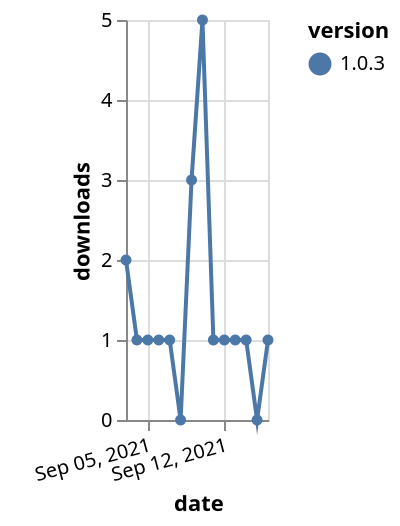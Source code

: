 {"$schema": "https://vega.github.io/schema/vega-lite/v5.json", "description": "A simple bar chart with embedded data.", "data": {"values": [{"date": "2021-09-03", "total": 603, "delta": 2, "version": "1.0.3"}, {"date": "2021-09-04", "total": 604, "delta": 1, "version": "1.0.3"}, {"date": "2021-09-05", "total": 605, "delta": 1, "version": "1.0.3"}, {"date": "2021-09-06", "total": 606, "delta": 1, "version": "1.0.3"}, {"date": "2021-09-07", "total": 607, "delta": 1, "version": "1.0.3"}, {"date": "2021-09-08", "total": 607, "delta": 0, "version": "1.0.3"}, {"date": "2021-09-09", "total": 610, "delta": 3, "version": "1.0.3"}, {"date": "2021-09-10", "total": 615, "delta": 5, "version": "1.0.3"}, {"date": "2021-09-11", "total": 616, "delta": 1, "version": "1.0.3"}, {"date": "2021-09-12", "total": 617, "delta": 1, "version": "1.0.3"}, {"date": "2021-09-13", "total": 618, "delta": 1, "version": "1.0.3"}, {"date": "2021-09-14", "total": 619, "delta": 1, "version": "1.0.3"}, {"date": "2021-09-15", "total": 619, "delta": 0, "version": "1.0.3"}, {"date": "2021-09-16", "total": 620, "delta": 1, "version": "1.0.3"}]}, "width": "container", "mark": {"type": "line", "point": {"filled": true}}, "encoding": {"x": {"field": "date", "type": "temporal", "timeUnit": "yearmonthdate", "title": "date", "axis": {"labelAngle": -15}}, "y": {"field": "delta", "type": "quantitative", "title": "downloads"}, "color": {"field": "version", "type": "nominal"}, "tooltip": {"field": "delta"}}}